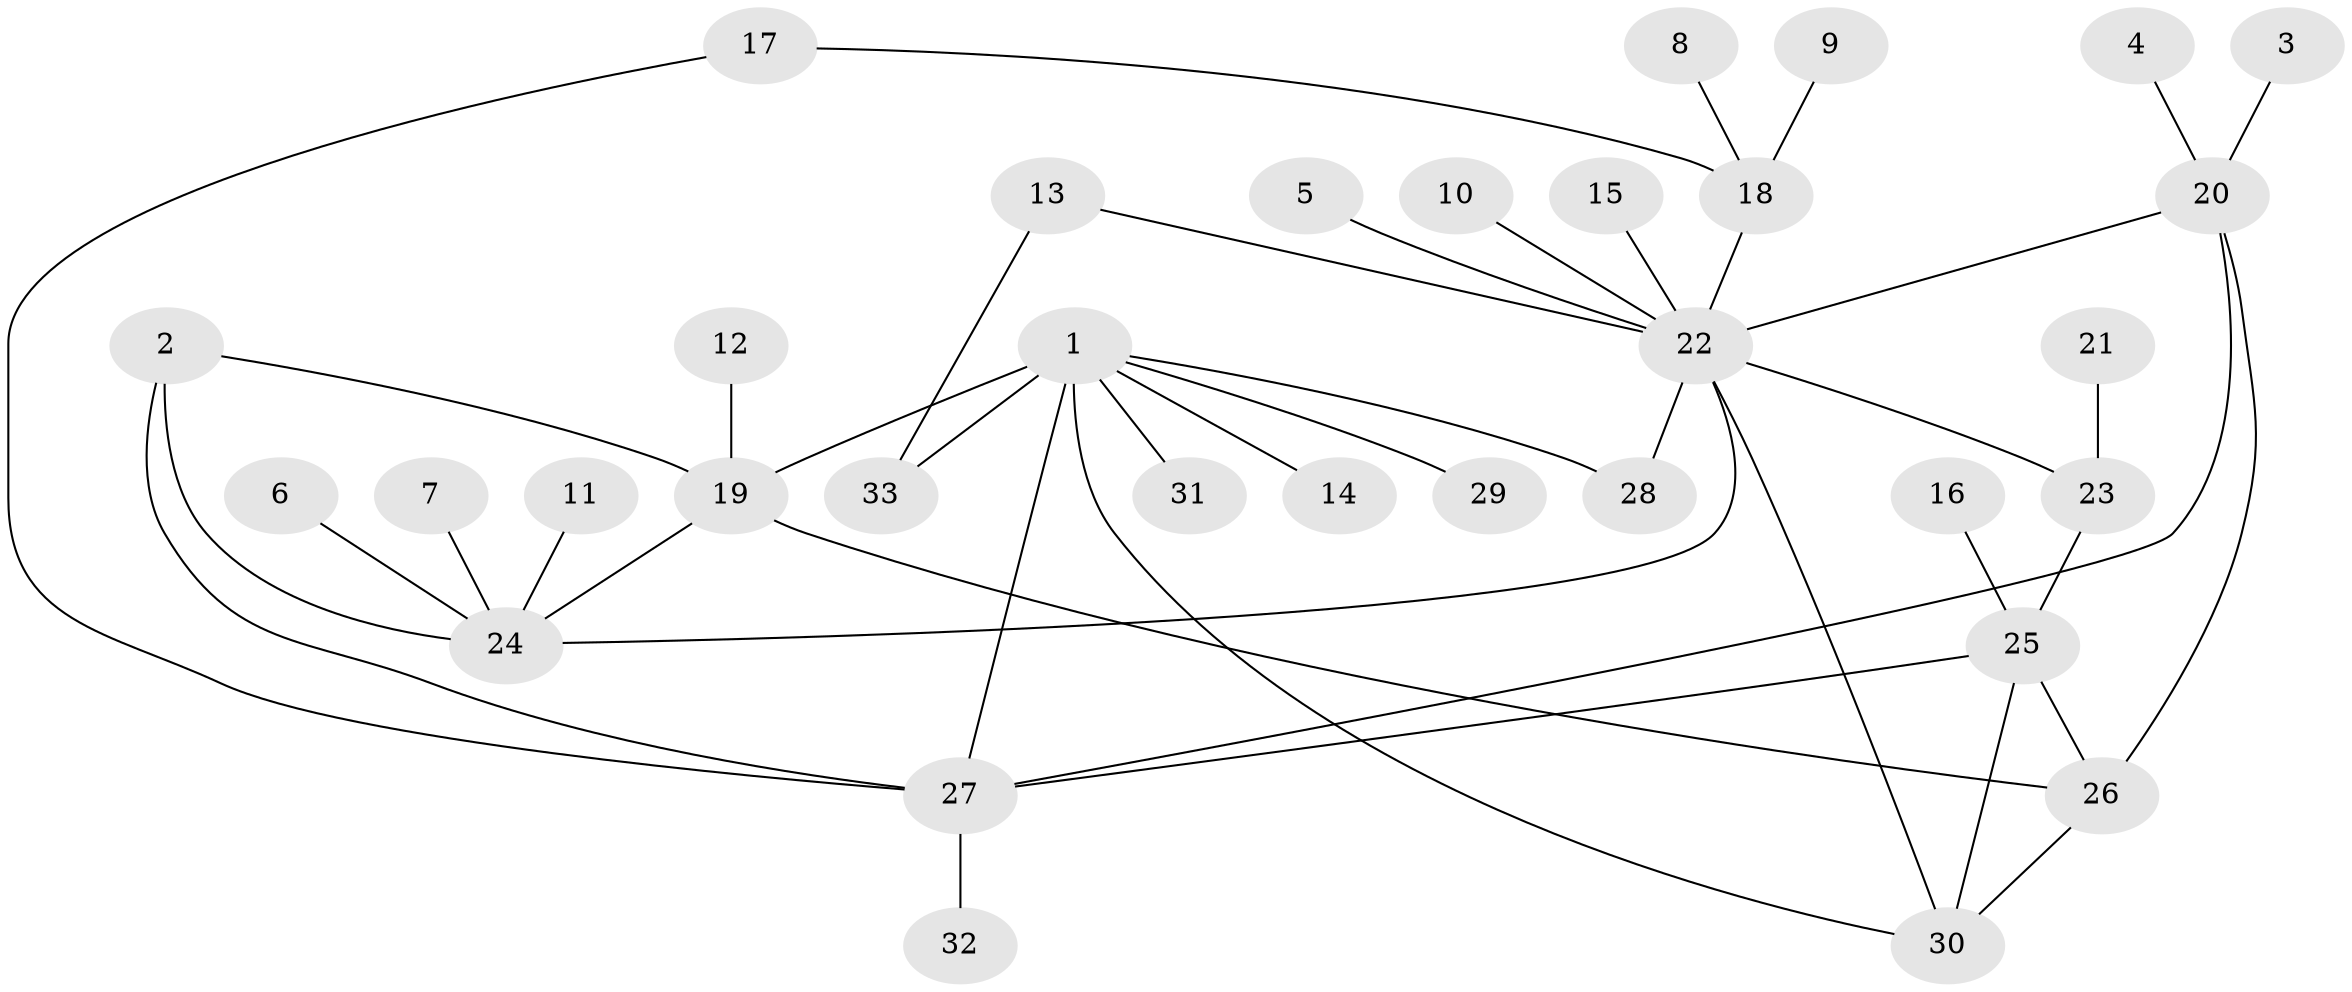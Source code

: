 // original degree distribution, {4: 0.045454545454545456, 8: 0.06060606060606061, 3: 0.10606060606060606, 7: 0.045454545454545456, 5: 0.030303030303030304, 6: 0.030303030303030304, 2: 0.16666666666666666, 1: 0.5151515151515151}
// Generated by graph-tools (version 1.1) at 2025/26/03/09/25 03:26:49]
// undirected, 33 vertices, 44 edges
graph export_dot {
graph [start="1"]
  node [color=gray90,style=filled];
  1;
  2;
  3;
  4;
  5;
  6;
  7;
  8;
  9;
  10;
  11;
  12;
  13;
  14;
  15;
  16;
  17;
  18;
  19;
  20;
  21;
  22;
  23;
  24;
  25;
  26;
  27;
  28;
  29;
  30;
  31;
  32;
  33;
  1 -- 14 [weight=1.0];
  1 -- 19 [weight=2.0];
  1 -- 27 [weight=1.0];
  1 -- 28 [weight=1.0];
  1 -- 29 [weight=1.0];
  1 -- 30 [weight=1.0];
  1 -- 31 [weight=1.0];
  1 -- 33 [weight=1.0];
  2 -- 19 [weight=1.0];
  2 -- 24 [weight=1.0];
  2 -- 27 [weight=1.0];
  3 -- 20 [weight=1.0];
  4 -- 20 [weight=1.0];
  5 -- 22 [weight=1.0];
  6 -- 24 [weight=1.0];
  7 -- 24 [weight=1.0];
  8 -- 18 [weight=1.0];
  9 -- 18 [weight=1.0];
  10 -- 22 [weight=1.0];
  11 -- 24 [weight=1.0];
  12 -- 19 [weight=1.0];
  13 -- 22 [weight=1.0];
  13 -- 33 [weight=1.0];
  15 -- 22 [weight=1.0];
  16 -- 25 [weight=1.0];
  17 -- 18 [weight=1.0];
  17 -- 27 [weight=1.0];
  18 -- 22 [weight=2.0];
  19 -- 24 [weight=1.0];
  19 -- 26 [weight=1.0];
  20 -- 22 [weight=1.0];
  20 -- 26 [weight=1.0];
  20 -- 27 [weight=2.0];
  21 -- 23 [weight=1.0];
  22 -- 23 [weight=1.0];
  22 -- 24 [weight=1.0];
  22 -- 28 [weight=2.0];
  22 -- 30 [weight=1.0];
  23 -- 25 [weight=1.0];
  25 -- 26 [weight=1.0];
  25 -- 27 [weight=1.0];
  25 -- 30 [weight=1.0];
  26 -- 30 [weight=1.0];
  27 -- 32 [weight=1.0];
}
